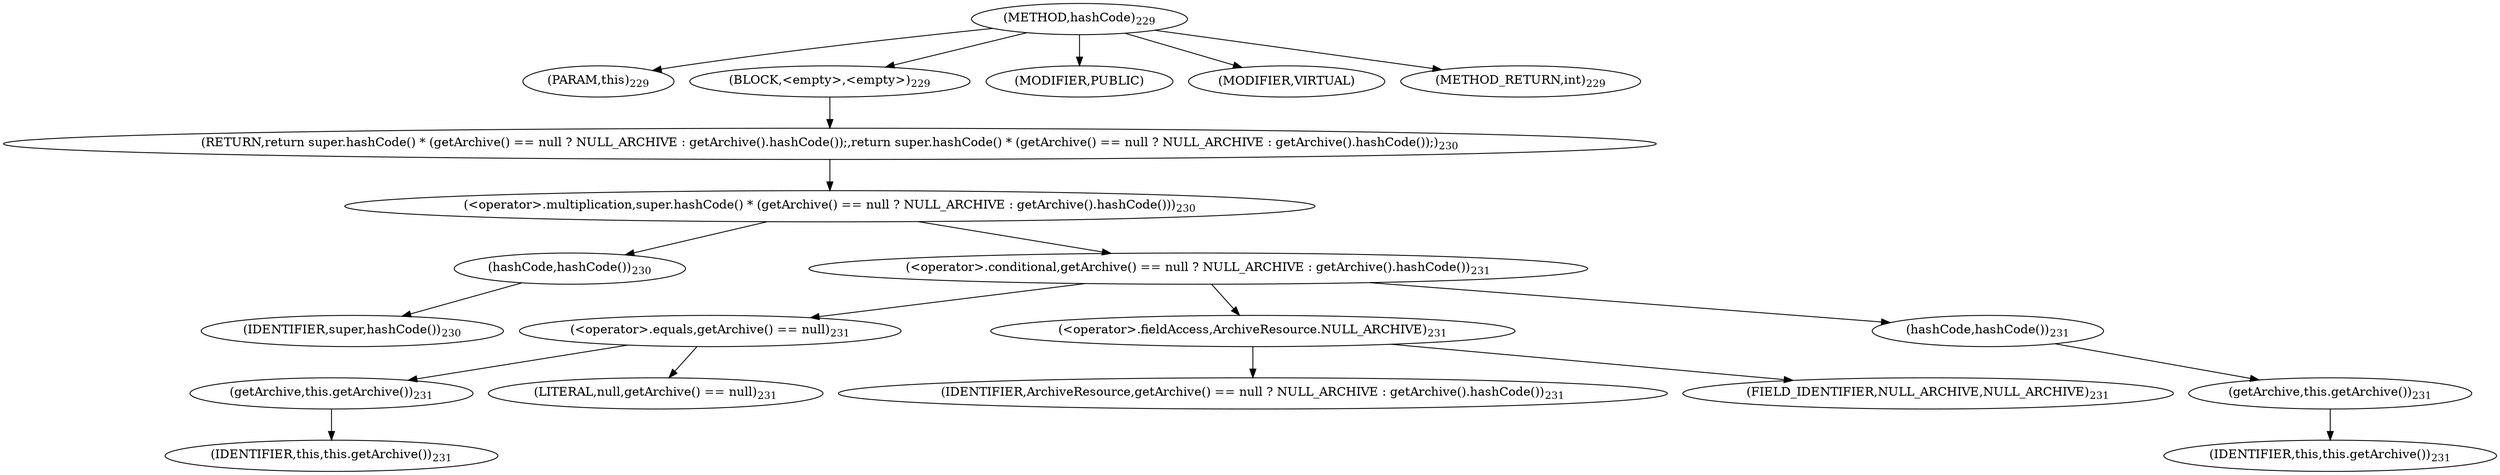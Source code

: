 digraph "hashCode" {  
"446" [label = <(METHOD,hashCode)<SUB>229</SUB>> ]
"51" [label = <(PARAM,this)<SUB>229</SUB>> ]
"447" [label = <(BLOCK,&lt;empty&gt;,&lt;empty&gt;)<SUB>229</SUB>> ]
"448" [label = <(RETURN,return super.hashCode() * (getArchive() == null ? NULL_ARCHIVE : getArchive().hashCode());,return super.hashCode() * (getArchive() == null ? NULL_ARCHIVE : getArchive().hashCode());)<SUB>230</SUB>> ]
"449" [label = <(&lt;operator&gt;.multiplication,super.hashCode() * (getArchive() == null ? NULL_ARCHIVE : getArchive().hashCode()))<SUB>230</SUB>> ]
"450" [label = <(hashCode,hashCode())<SUB>230</SUB>> ]
"451" [label = <(IDENTIFIER,super,hashCode())<SUB>230</SUB>> ]
"452" [label = <(&lt;operator&gt;.conditional,getArchive() == null ? NULL_ARCHIVE : getArchive().hashCode())<SUB>231</SUB>> ]
"453" [label = <(&lt;operator&gt;.equals,getArchive() == null)<SUB>231</SUB>> ]
"454" [label = <(getArchive,this.getArchive())<SUB>231</SUB>> ]
"50" [label = <(IDENTIFIER,this,this.getArchive())<SUB>231</SUB>> ]
"455" [label = <(LITERAL,null,getArchive() == null)<SUB>231</SUB>> ]
"456" [label = <(&lt;operator&gt;.fieldAccess,ArchiveResource.NULL_ARCHIVE)<SUB>231</SUB>> ]
"457" [label = <(IDENTIFIER,ArchiveResource,getArchive() == null ? NULL_ARCHIVE : getArchive().hashCode())<SUB>231</SUB>> ]
"458" [label = <(FIELD_IDENTIFIER,NULL_ARCHIVE,NULL_ARCHIVE)<SUB>231</SUB>> ]
"459" [label = <(hashCode,hashCode())<SUB>231</SUB>> ]
"460" [label = <(getArchive,this.getArchive())<SUB>231</SUB>> ]
"52" [label = <(IDENTIFIER,this,this.getArchive())<SUB>231</SUB>> ]
"461" [label = <(MODIFIER,PUBLIC)> ]
"462" [label = <(MODIFIER,VIRTUAL)> ]
"463" [label = <(METHOD_RETURN,int)<SUB>229</SUB>> ]
  "446" -> "51" 
  "446" -> "447" 
  "446" -> "461" 
  "446" -> "462" 
  "446" -> "463" 
  "447" -> "448" 
  "448" -> "449" 
  "449" -> "450" 
  "449" -> "452" 
  "450" -> "451" 
  "452" -> "453" 
  "452" -> "456" 
  "452" -> "459" 
  "453" -> "454" 
  "453" -> "455" 
  "454" -> "50" 
  "456" -> "457" 
  "456" -> "458" 
  "459" -> "460" 
  "460" -> "52" 
}
